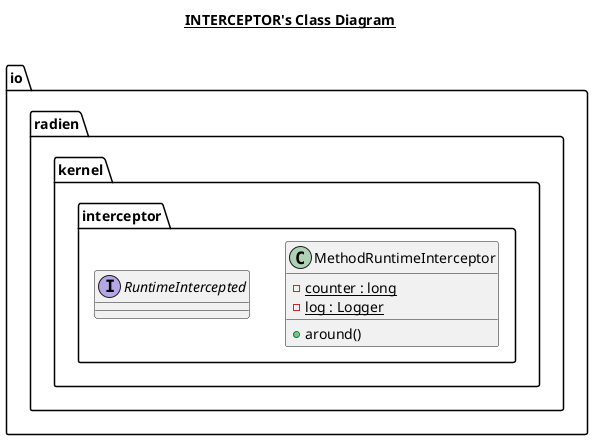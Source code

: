 @startuml

title __INTERCEPTOR's Class Diagram__\n

  namespace io.radien.kernel {
    namespace interceptor {
      class io.radien.kernel.interceptor.MethodRuntimeInterceptor {
          {static} - counter : long
          {static} - log : Logger
          + around()
      }
    }
  }
  

  namespace io.radien.kernel {
    namespace interceptor {
      interface io.radien.kernel.interceptor.RuntimeIntercepted {
      }
    }
  }
  








@enduml
